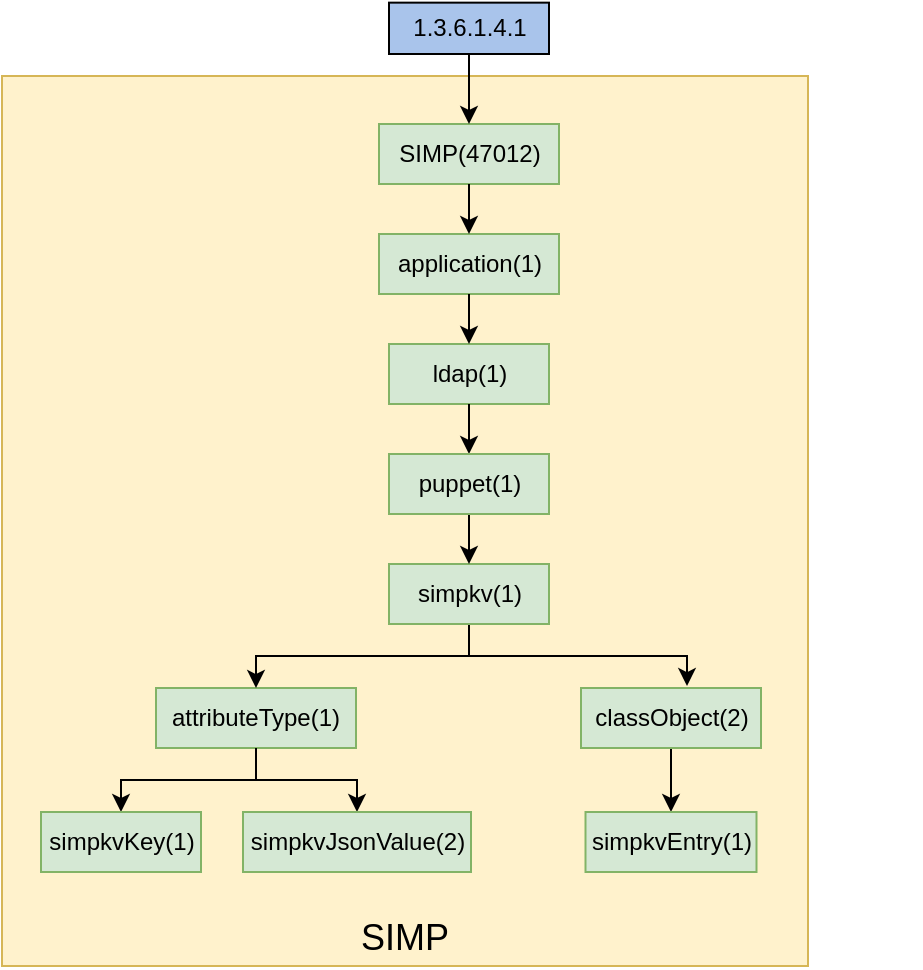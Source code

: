 <mxfile version="14.6.10" type="google"><diagram id="hU32-O7wnjGGbrL5wtAB" name="Page-1"><mxGraphModel dx="1241" dy="629" grid="1" gridSize="1" guides="1" tooltips="1" connect="1" arrows="1" fold="1" page="1" pageScale="1" pageWidth="850" pageHeight="1100" math="0" shadow="0"><root><mxCell id="0"/><mxCell id="1" parent="0"/><mxCell id="7FmfWUdGMSmxP_tvR_dW-32" value="SIMP" style="whiteSpace=wrap;html=1;fillColor=#fff2cc;strokeWidth=1;verticalAlign=bottom;fontSize=18;strokeColor=#d6b656;" parent="1" vertex="1"><mxGeometry x="109" y="302" width="403" height="445" as="geometry"/></mxCell><mxCell id="7FmfWUdGMSmxP_tvR_dW-26" value="attributeType(1)" style="whiteSpace=wrap;html=1;fillColor=#d5e8d4;strokeColor=#82b366;" parent="1" vertex="1"><mxGeometry x="186" y="608" width="100" height="30" as="geometry"/></mxCell><mxCell id="7FmfWUdGMSmxP_tvR_dW-27" value="" style="edgeStyle=orthogonalEdgeStyle;orthogonal=1;exitX=0.5;exitY=1;exitDx=0;exitDy=0;entryX=0.5;entryY=0;entryDx=0;entryDy=0;rounded=0;" parent="1" source="7FmfWUdGMSmxP_tvR_dW-22" target="7FmfWUdGMSmxP_tvR_dW-26" edge="1"><mxGeometry x="37" y="-179" as="geometry"/></mxCell><mxCell id="rvRjIfVbUmFtRBzphgVX-5" style="rounded=0;orthogonalLoop=1;jettySize=auto;html=1;entryX=0.5;entryY=0;entryDx=0;entryDy=0;exitX=0.5;exitY=1;exitDx=0;exitDy=0;edgeStyle=elbowEdgeStyle;elbow=vertical;" edge="1" parent="1" source="7FmfWUdGMSmxP_tvR_dW-26" target="rvRjIfVbUmFtRBzphgVX-2"><mxGeometry relative="1" as="geometry"><mxPoint x="245" y="646" as="sourcePoint"/></mxGeometry></mxCell><mxCell id="rvRjIfVbUmFtRBzphgVX-6" style="edgeStyle=orthogonalEdgeStyle;rounded=0;orthogonalLoop=1;jettySize=auto;html=1;exitX=0.5;exitY=1;exitDx=0;exitDy=0;entryX=0.5;entryY=0;entryDx=0;entryDy=0;" edge="1" parent="1" source="7FmfWUdGMSmxP_tvR_dW-28" target="rvRjIfVbUmFtRBzphgVX-3"><mxGeometry relative="1" as="geometry"/></mxCell><mxCell id="7FmfWUdGMSmxP_tvR_dW-28" value="classObject(2)" style="whiteSpace=wrap;html=1;fillColor=#d5e8d4;strokeColor=#82b366;" parent="1" vertex="1"><mxGeometry x="398.5" y="608" width="90" height="30" as="geometry"/></mxCell><mxCell id="7FmfWUdGMSmxP_tvR_dW-29" value="" style="edgeStyle=orthogonalEdgeStyle;orthogonal=1;entryX=0.589;entryY=-0.033;entryDx=0;entryDy=0;entryPerimeter=0;exitX=0.5;exitY=1;exitDx=0;exitDy=0;rounded=0;" parent="1" source="7FmfWUdGMSmxP_tvR_dW-22" target="7FmfWUdGMSmxP_tvR_dW-28" edge="1"><mxGeometry x="37" y="-179" as="geometry"/></mxCell><mxCell id="7FmfWUdGMSmxP_tvR_dW-49" style="edgeStyle=none;rounded=0;orthogonalLoop=1;jettySize=auto;html=1;exitX=0.5;exitY=0;exitDx=0;exitDy=0;fontSize=14;strokeColor=#666666;" parent="1" edge="1"><mxGeometry relative="1" as="geometry"><mxPoint x="559.946" y="446.384" as="sourcePoint"/><mxPoint x="559.946" y="446.384" as="targetPoint"/></mxGeometry></mxCell><mxCell id="rvRjIfVbUmFtRBzphgVX-9" style="edgeStyle=elbowEdgeStyle;rounded=0;orthogonalLoop=1;jettySize=auto;html=1;exitX=0.5;exitY=0;exitDx=0;exitDy=0;entryX=0.5;entryY=1;entryDx=0;entryDy=0;startArrow=classic;startFill=1;endArrow=none;endFill=0;elbow=vertical;" edge="1" parent="1" source="rvRjIfVbUmFtRBzphgVX-1" target="7FmfWUdGMSmxP_tvR_dW-26"><mxGeometry relative="1" as="geometry"/></mxCell><mxCell id="rvRjIfVbUmFtRBzphgVX-3" value="simpkvEntry(1)" style="whiteSpace=wrap;html=1;fillColor=#d5e8d4;strokeColor=#82b366;" vertex="1" parent="1"><mxGeometry x="400.75" y="670" width="85.5" height="30" as="geometry"/></mxCell><mxCell id="rvRjIfVbUmFtRBzphgVX-7" value="" style="group" vertex="1" connectable="0" parent="1"><mxGeometry x="297.5" y="265.323" width="90" height="310.677" as="geometry"/></mxCell><mxCell id="7FmfWUdGMSmxP_tvR_dW-12" value="SIMP(47012)" style="whiteSpace=wrap;html=1;fillColor=#d5e8d4;strokeColor=#82b366;" parent="rvRjIfVbUmFtRBzphgVX-7" vertex="1"><mxGeometry y="60.677" width="90" height="30" as="geometry"/></mxCell><mxCell id="7FmfWUdGMSmxP_tvR_dW-14" value="application(1)" style="whiteSpace=wrap;html=1;fillColor=#d5e8d4;strokeColor=#82b366;" parent="rvRjIfVbUmFtRBzphgVX-7" vertex="1"><mxGeometry y="115.677" width="90" height="30" as="geometry"/></mxCell><mxCell id="7FmfWUdGMSmxP_tvR_dW-15" value="" style="edgeStyle=orthogonalEdgeStyle;noEdgeStyle=1;orthogonal=1;" parent="rvRjIfVbUmFtRBzphgVX-7" source="7FmfWUdGMSmxP_tvR_dW-12" target="7FmfWUdGMSmxP_tvR_dW-14" edge="1"><mxGeometry x="-337.5" y="-469.323" as="geometry"/></mxCell><mxCell id="7FmfWUdGMSmxP_tvR_dW-16" value="ldap(1)" style="whiteSpace=wrap;html=1;fillColor=#d5e8d4;strokeColor=#82b366;" parent="rvRjIfVbUmFtRBzphgVX-7" vertex="1"><mxGeometry x="5" y="170.677" width="80" height="30" as="geometry"/></mxCell><mxCell id="7FmfWUdGMSmxP_tvR_dW-21" value="" style="edgeStyle=orthogonalEdgeStyle;noEdgeStyle=1;orthogonal=1;" parent="rvRjIfVbUmFtRBzphgVX-7" source="7FmfWUdGMSmxP_tvR_dW-16" target="7FmfWUdGMSmxP_tvR_dW-20" edge="1"><mxGeometry x="-358.5" y="-458.323" as="geometry"/></mxCell><mxCell id="7FmfWUdGMSmxP_tvR_dW-22" value="simpkv(1)" style="whiteSpace=wrap;html=1;fillColor=#d5e8d4;strokeColor=#82b366;" parent="rvRjIfVbUmFtRBzphgVX-7" vertex="1"><mxGeometry x="5" y="280.677" width="80" height="30" as="geometry"/></mxCell><mxCell id="7FmfWUdGMSmxP_tvR_dW-23" value="" style="edgeStyle=orthogonalEdgeStyle;orthogonal=1;exitX=0.5;exitY=1;exitDx=0;exitDy=0;entryX=0.5;entryY=0;entryDx=0;entryDy=0;rounded=0;" parent="rvRjIfVbUmFtRBzphgVX-7" source="7FmfWUdGMSmxP_tvR_dW-20" target="7FmfWUdGMSmxP_tvR_dW-22" edge="1"><mxGeometry x="-358.5" y="-458.323" as="geometry"/></mxCell><mxCell id="7FmfWUdGMSmxP_tvR_dW-20" value="puppet(1)" style="whiteSpace=wrap;html=1;fillColor=#d5e8d4;strokeColor=#82b366;" parent="rvRjIfVbUmFtRBzphgVX-7" vertex="1"><mxGeometry x="5" y="225.677" width="80" height="30" as="geometry"/></mxCell><mxCell id="7FmfWUdGMSmxP_tvR_dW-17" value="" style="orthogonal=1;exitX=0.5;exitY=1;exitDx=0;exitDy=0;entryX=0.5;entryY=0;entryDx=0;entryDy=0;rounded=0;" parent="rvRjIfVbUmFtRBzphgVX-7" source="7FmfWUdGMSmxP_tvR_dW-14" target="7FmfWUdGMSmxP_tvR_dW-16" edge="1"><mxGeometry x="-337.5" y="-458.323" as="geometry"><mxPoint x="45" y="154.677" as="sourcePoint"/></mxGeometry></mxCell><mxCell id="7FmfWUdGMSmxP_tvR_dW-10" value="1.3.6.1.4.1" style="whiteSpace=wrap;html=1;fillColor=#A9C4EB;" parent="rvRjIfVbUmFtRBzphgVX-7" vertex="1"><mxGeometry x="5" width="80" height="25.677" as="geometry"/></mxCell><mxCell id="7FmfWUdGMSmxP_tvR_dW-13" value="" style="edgeStyle=orthogonalEdgeStyle;noEdgeStyle=1;orthogonal=1;" parent="rvRjIfVbUmFtRBzphgVX-7" source="7FmfWUdGMSmxP_tvR_dW-10" target="7FmfWUdGMSmxP_tvR_dW-12" edge="1"><mxGeometry x="-337.5" y="-408.268" as="geometry"/></mxCell><mxCell id="rvRjIfVbUmFtRBzphgVX-10" value="" style="group" vertex="1" connectable="0" parent="1"><mxGeometry x="128.5" y="670" width="215" height="30" as="geometry"/></mxCell><mxCell id="rvRjIfVbUmFtRBzphgVX-1" value="simpkvKey(1)" style="whiteSpace=wrap;html=1;fillColor=#d5e8d4;strokeColor=#82b366;" vertex="1" parent="rvRjIfVbUmFtRBzphgVX-10"><mxGeometry width="80" height="30" as="geometry"/></mxCell><mxCell id="rvRjIfVbUmFtRBzphgVX-2" value="&lt;div&gt;simpkvJsonValue(2)&lt;/div&gt;" style="whiteSpace=wrap;html=1;fillColor=#d5e8d4;strokeColor=#82b366;" vertex="1" parent="rvRjIfVbUmFtRBzphgVX-10"><mxGeometry x="101" width="114" height="30" as="geometry"/></mxCell></root></mxGraphModel></diagram></mxfile>